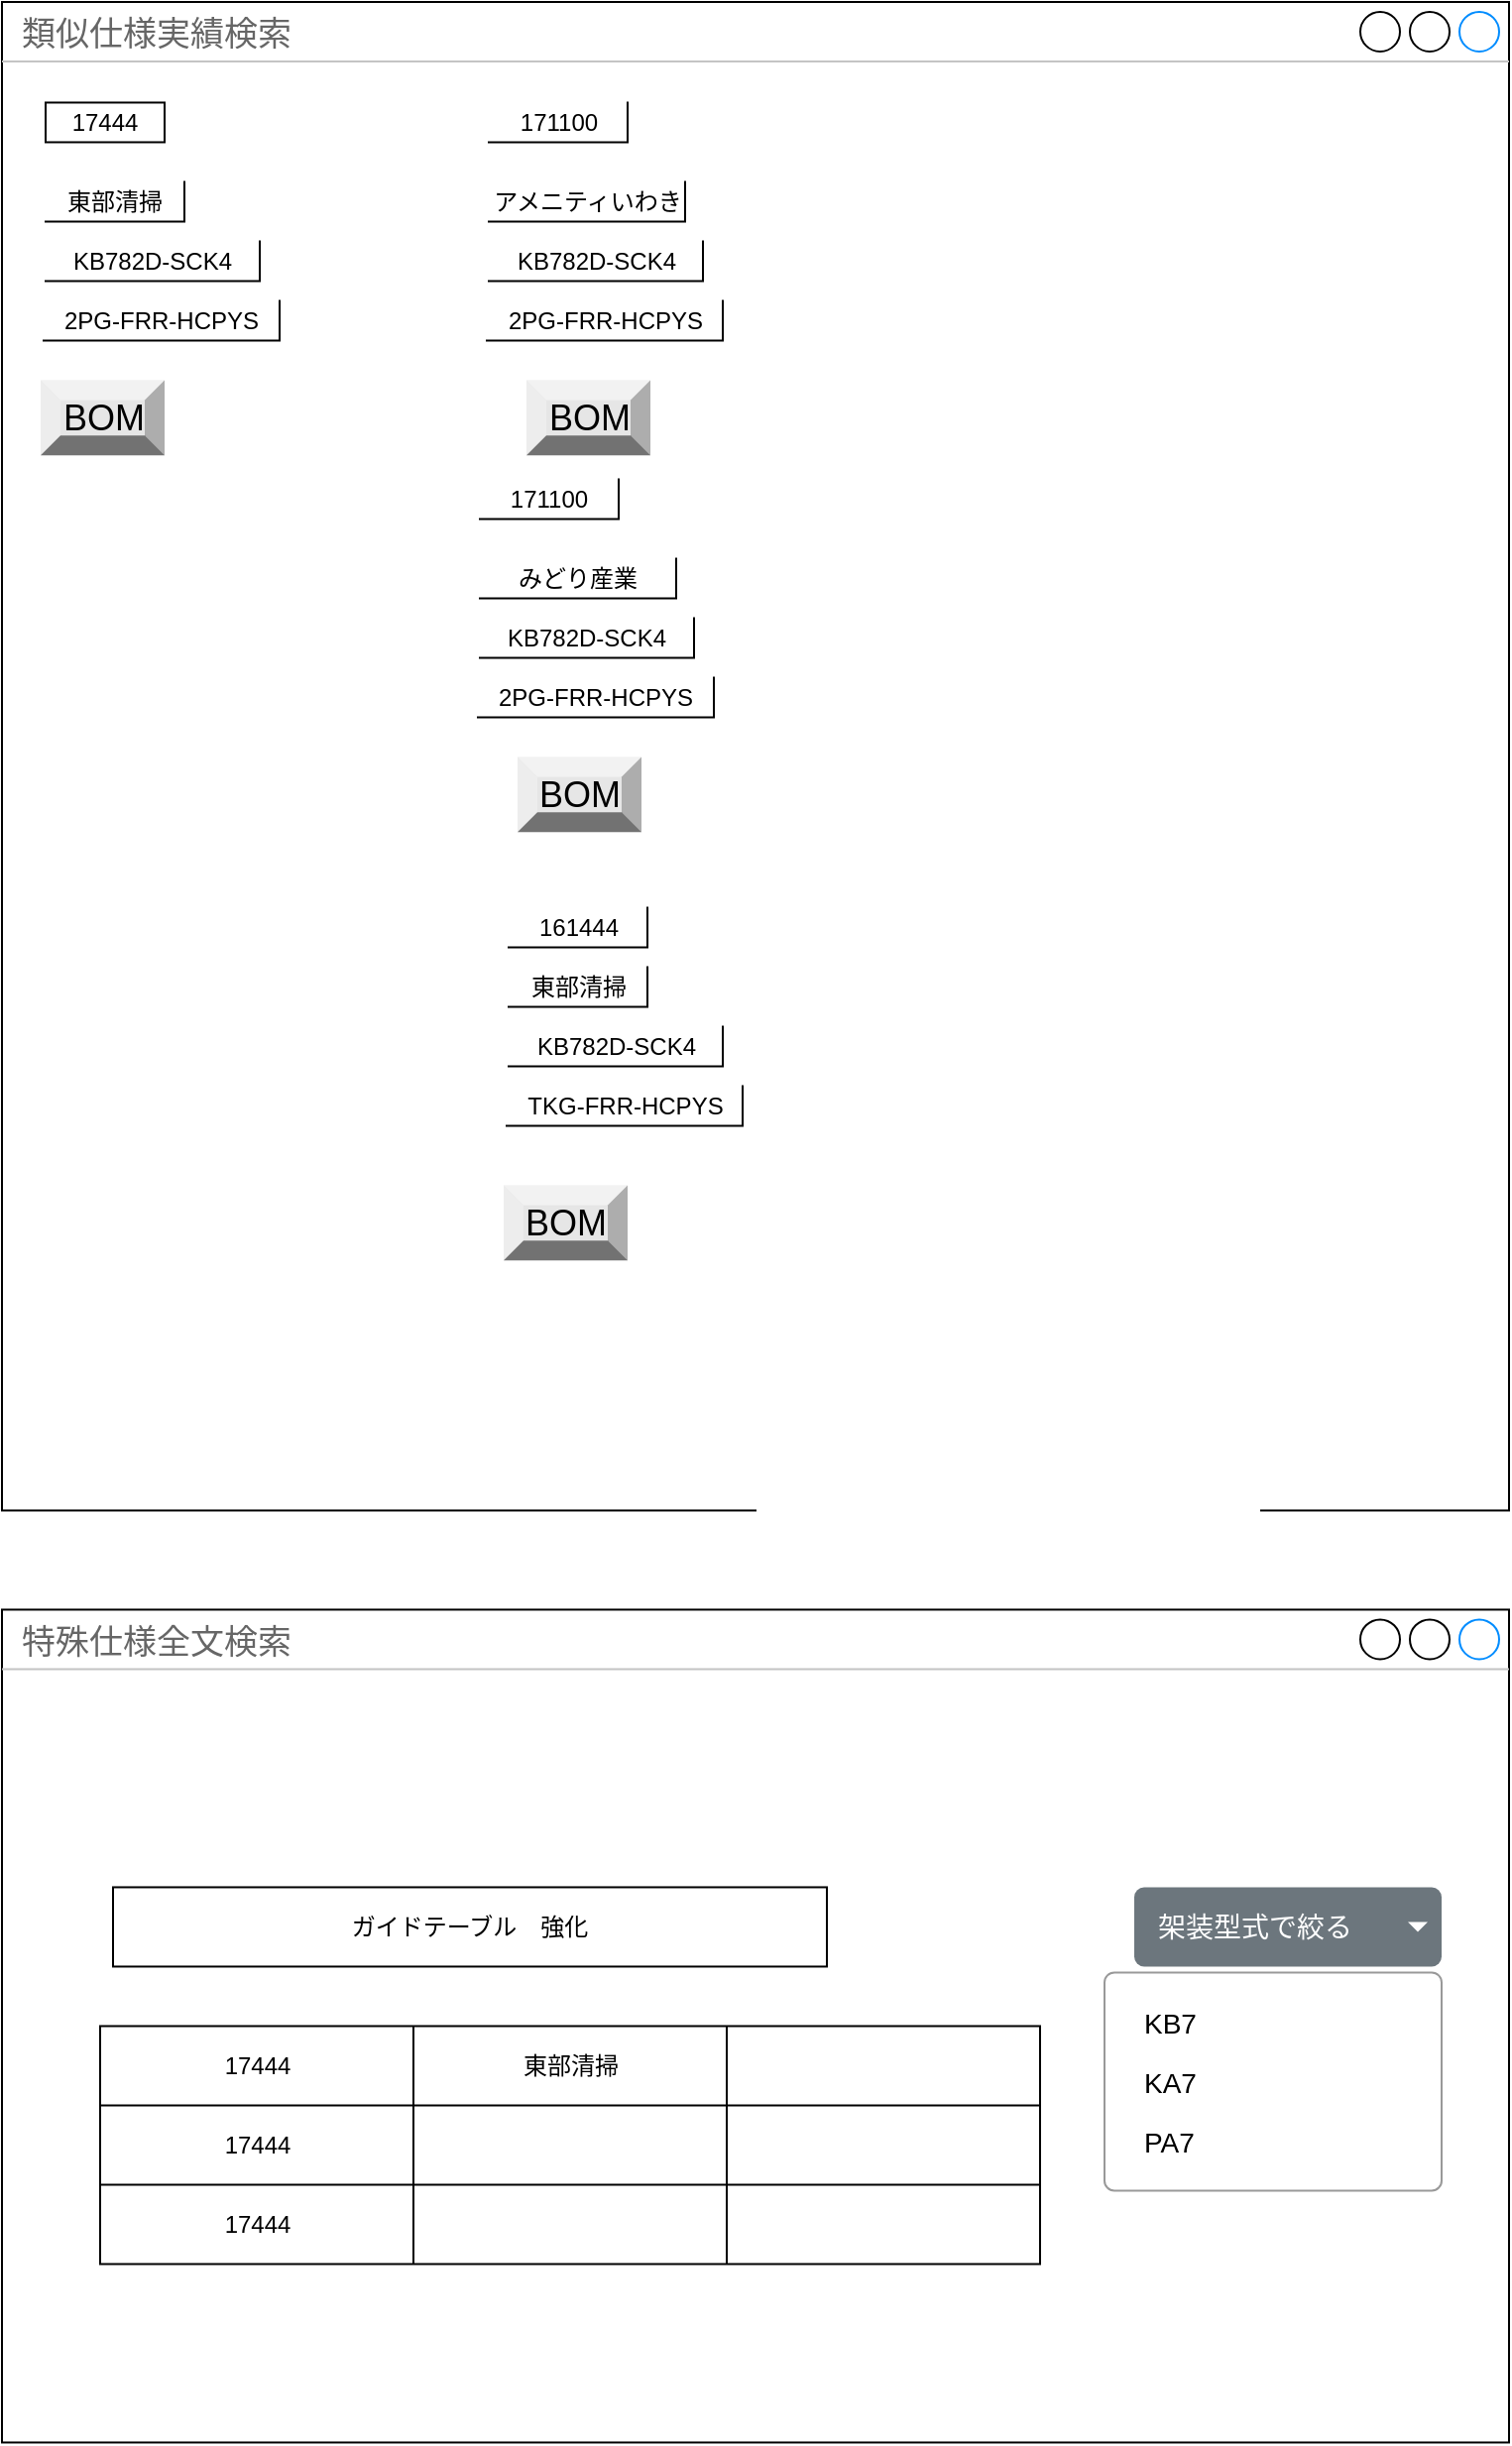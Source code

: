 <mxfile version="14.0.3" type="github"><diagram id="NV-vflUn53cEdfyDn-95" name="ページ1"><mxGraphModel dx="1422" dy="794" grid="1" gridSize="10" guides="1" tooltips="1" connect="1" arrows="1" fold="1" page="1" pageScale="1" pageWidth="827" pageHeight="1169" math="0" shadow="0"><root><mxCell id="0"/><mxCell id="1" parent="0"/><mxCell id="NZR8MpksIiamCii_o35Y-1" value="類似仕様実績検索" style="strokeWidth=1;shadow=0;dashed=0;align=center;html=1;shape=mxgraph.mockup.containers.window;align=left;verticalAlign=top;spacingLeft=8;strokeColor2=#008cff;strokeColor3=#c4c4c4;fontColor=#666666;mainText=;fontSize=17;labelBackgroundColor=none;" parent="1" vertex="1"><mxGeometry x="110" y="450" width="760" height="760.73" as="geometry"/></mxCell><mxCell id="NZR8MpksIiamCii_o35Y-2" value="17444" style="rounded=0;whiteSpace=wrap;html=1;" parent="1" vertex="1"><mxGeometry x="132" y="500.73" width="60" height="20" as="geometry"/></mxCell><mxCell id="NZR8MpksIiamCii_o35Y-3" value="東部清掃" style="shape=partialRectangle;whiteSpace=wrap;html=1;top=0;left=0;fillColor=none;" parent="1" vertex="1"><mxGeometry x="132" y="540.73" width="70" height="20" as="geometry"/></mxCell><mxCell id="NZR8MpksIiamCii_o35Y-4" value="KB782D-SCK4" style="shape=partialRectangle;whiteSpace=wrap;html=1;top=0;left=0;fillColor=none;" parent="1" vertex="1"><mxGeometry x="132" y="570.73" width="108" height="20" as="geometry"/></mxCell><mxCell id="NZR8MpksIiamCii_o35Y-5" value="2PG-FRR-HCPYS" style="shape=partialRectangle;whiteSpace=wrap;html=1;top=0;left=0;fillColor=none;" parent="1" vertex="1"><mxGeometry x="131" y="600.73" width="119" height="20" as="geometry"/></mxCell><mxCell id="NZR8MpksIiamCii_o35Y-6" value="アメニティいわき" style="shape=partialRectangle;whiteSpace=wrap;html=1;top=0;left=0;fillColor=none;" parent="1" vertex="1"><mxGeometry x="355.5" y="540.73" width="99" height="20" as="geometry"/></mxCell><mxCell id="NZR8MpksIiamCii_o35Y-7" value="KB782D-SCK4" style="shape=partialRectangle;whiteSpace=wrap;html=1;top=0;left=0;fillColor=none;" parent="1" vertex="1"><mxGeometry x="355.5" y="570.73" width="108" height="20" as="geometry"/></mxCell><mxCell id="NZR8MpksIiamCii_o35Y-8" value="2PG-FRR-HCPYS" style="shape=partialRectangle;whiteSpace=wrap;html=1;top=0;left=0;fillColor=none;" parent="1" vertex="1"><mxGeometry x="354.5" y="600.73" width="119" height="20" as="geometry"/></mxCell><mxCell id="NZR8MpksIiamCii_o35Y-9" value="東部清掃" style="shape=partialRectangle;whiteSpace=wrap;html=1;top=0;left=0;fillColor=none;" parent="1" vertex="1"><mxGeometry x="365.5" y="936.73" width="70" height="20" as="geometry"/></mxCell><mxCell id="NZR8MpksIiamCii_o35Y-10" value="KB782D-SCK4" style="shape=partialRectangle;whiteSpace=wrap;html=1;top=0;left=0;fillColor=none;" parent="1" vertex="1"><mxGeometry x="365.5" y="966.73" width="108" height="20" as="geometry"/></mxCell><mxCell id="NZR8MpksIiamCii_o35Y-11" value="TKG-FRR-HCPYS" style="shape=partialRectangle;whiteSpace=wrap;html=1;top=0;left=0;fillColor=none;" parent="1" vertex="1"><mxGeometry x="364.5" y="996.73" width="119" height="20" as="geometry"/></mxCell><mxCell id="NZR8MpksIiamCii_o35Y-12" value="161444" style="shape=partialRectangle;whiteSpace=wrap;html=1;top=0;left=0;fillColor=none;" parent="1" vertex="1"><mxGeometry x="365.5" y="906.73" width="70" height="20" as="geometry"/></mxCell><mxCell id="NZR8MpksIiamCii_o35Y-13" value="171100" style="shape=partialRectangle;whiteSpace=wrap;html=1;top=0;left=0;fillColor=none;" parent="1" vertex="1"><mxGeometry x="355.5" y="500.73" width="70" height="20" as="geometry"/></mxCell><mxCell id="NZR8MpksIiamCii_o35Y-14" value="&lt;font style=&quot;font-size: 18px&quot;&gt;BOM&lt;br&gt;&lt;/font&gt;" style="labelPosition=center;verticalLabelPosition=middle;align=center;html=1;shape=mxgraph.basic.shaded_button;dx=10;fillColor=#E6E6E6;strokeColor=none;" parent="1" vertex="1"><mxGeometry x="129.5" y="640.73" width="62.5" height="37.88" as="geometry"/></mxCell><mxCell id="NZR8MpksIiamCii_o35Y-15" value="&lt;font style=&quot;font-size: 18px&quot;&gt;BOM&lt;br&gt;&lt;/font&gt;" style="labelPosition=center;verticalLabelPosition=middle;align=center;html=1;shape=mxgraph.basic.shaded_button;dx=10;fillColor=#E6E6E6;strokeColor=none;" parent="1" vertex="1"><mxGeometry x="363" y="1046.73" width="62.5" height="37.88" as="geometry"/></mxCell><mxCell id="NZR8MpksIiamCii_o35Y-16" value="&lt;font style=&quot;font-size: 18px&quot;&gt;BOM&lt;br&gt;&lt;/font&gt;" style="labelPosition=center;verticalLabelPosition=middle;align=center;html=1;shape=mxgraph.basic.shaded_button;dx=10;fillColor=#E6E6E6;strokeColor=none;" parent="1" vertex="1"><mxGeometry x="374.5" y="640.73" width="62.5" height="37.88" as="geometry"/></mxCell><mxCell id="NZR8MpksIiamCii_o35Y-17" value="みどり産業" style="shape=partialRectangle;whiteSpace=wrap;html=1;top=0;left=0;fillColor=none;" parent="1" vertex="1"><mxGeometry x="351" y="730.73" width="99" height="20" as="geometry"/></mxCell><mxCell id="NZR8MpksIiamCii_o35Y-18" value="KB782D-SCK4" style="shape=partialRectangle;whiteSpace=wrap;html=1;top=0;left=0;fillColor=none;" parent="1" vertex="1"><mxGeometry x="351" y="760.73" width="108" height="20" as="geometry"/></mxCell><mxCell id="NZR8MpksIiamCii_o35Y-19" value="2PG-FRR-HCPYS" style="shape=partialRectangle;whiteSpace=wrap;html=1;top=0;left=0;fillColor=none;" parent="1" vertex="1"><mxGeometry x="350" y="790.73" width="119" height="20" as="geometry"/></mxCell><mxCell id="NZR8MpksIiamCii_o35Y-20" value="171100" style="shape=partialRectangle;whiteSpace=wrap;html=1;top=0;left=0;fillColor=none;" parent="1" vertex="1"><mxGeometry x="351" y="690.73" width="70" height="20" as="geometry"/></mxCell><mxCell id="NZR8MpksIiamCii_o35Y-21" value="&lt;font style=&quot;font-size: 18px&quot;&gt;BOM&lt;br&gt;&lt;/font&gt;" style="labelPosition=center;verticalLabelPosition=middle;align=center;html=1;shape=mxgraph.basic.shaded_button;dx=10;fillColor=#E6E6E6;strokeColor=none;" parent="1" vertex="1"><mxGeometry x="370" y="830.73" width="62.5" height="37.88" as="geometry"/></mxCell><mxCell id="NZR8MpksIiamCii_o35Y-22" value="特殊仕様全文検索" style="strokeWidth=1;shadow=0;dashed=0;align=center;html=1;shape=mxgraph.mockup.containers.window;align=left;verticalAlign=top;spacingLeft=8;strokeColor2=#008cff;strokeColor3=#c4c4c4;fontColor=#666666;mainText=;fontSize=17;labelBackgroundColor=none;" parent="1" vertex="1"><mxGeometry x="110" y="1260.73" width="760" height="420" as="geometry"/></mxCell><mxCell id="NZR8MpksIiamCii_o35Y-23" value="ガイドテーブル　強化" style="rounded=0;whiteSpace=wrap;html=1;" parent="1" vertex="1"><mxGeometry x="166" y="1400.73" width="360" height="40" as="geometry"/></mxCell><mxCell id="NZR8MpksIiamCii_o35Y-24" value="架装型式で絞る" style="html=1;shadow=0;dashed=0;shape=mxgraph.bootstrap.rrect;rSize=5;strokeColor=none;strokeWidth=1;fillColor=#6C767D;fontColor=#ffffff;whiteSpace=wrap;align=left;verticalAlign=middle;fontStyle=0;fontSize=14;spacingLeft=10;" parent="1" vertex="1"><mxGeometry x="681" y="1400.73" width="155" height="40" as="geometry"/></mxCell><mxCell id="NZR8MpksIiamCii_o35Y-25" value="" style="shape=triangle;direction=south;fillColor=#ffffff;strokeColor=none;perimeter=none;" parent="NZR8MpksIiamCii_o35Y-24" vertex="1"><mxGeometry x="1" y="0.5" width="10" height="5" relative="1" as="geometry"><mxPoint x="-17" y="-2.5" as="offset"/></mxGeometry></mxCell><mxCell id="NZR8MpksIiamCii_o35Y-26" value="" style="html=1;shadow=0;dashed=0;shape=mxgraph.bootstrap.rrect;rSize=5;fillColor=#ffffff;strokeColor=#999999;" parent="1" vertex="1"><mxGeometry x="666" y="1443.73" width="170" height="110" as="geometry"/></mxCell><mxCell id="NZR8MpksIiamCii_o35Y-27" value="KB7" style="fillColor=none;strokeColor=none;align=left;spacing=20;fontSize=14;" parent="NZR8MpksIiamCii_o35Y-26" vertex="1"><mxGeometry width="170" height="30" relative="1" as="geometry"><mxPoint y="10" as="offset"/></mxGeometry></mxCell><mxCell id="NZR8MpksIiamCii_o35Y-28" value="KA7" style="fillColor=none;strokeColor=none;align=left;spacing=20;fontSize=14;" parent="NZR8MpksIiamCii_o35Y-26" vertex="1"><mxGeometry width="170" height="30" relative="1" as="geometry"><mxPoint y="40" as="offset"/></mxGeometry></mxCell><mxCell id="NZR8MpksIiamCii_o35Y-29" value="PA7" style="fillColor=none;strokeColor=none;align=left;spacing=20;fontSize=14;" parent="NZR8MpksIiamCii_o35Y-26" vertex="1"><mxGeometry width="170" height="30" relative="1" as="geometry"><mxPoint y="70" as="offset"/></mxGeometry></mxCell><mxCell id="NZR8MpksIiamCii_o35Y-30" value="" style="shape=table;html=1;whiteSpace=wrap;startSize=0;container=1;collapsible=0;childLayout=tableLayout;" parent="1" vertex="1"><mxGeometry x="159.5" y="1470.73" width="474" height="120" as="geometry"/></mxCell><mxCell id="NZR8MpksIiamCii_o35Y-31" value="" style="shape=partialRectangle;html=1;whiteSpace=wrap;collapsible=0;dropTarget=0;pointerEvents=0;fillColor=none;top=0;left=0;bottom=0;right=0;points=[[0,0.5],[1,0.5]];portConstraint=eastwest;" parent="NZR8MpksIiamCii_o35Y-30" vertex="1"><mxGeometry width="474" height="40" as="geometry"/></mxCell><mxCell id="NZR8MpksIiamCii_o35Y-32" value="&lt;div&gt;17444&lt;/div&gt;" style="shape=partialRectangle;html=1;whiteSpace=wrap;connectable=0;fillColor=none;top=0;left=0;bottom=0;right=0;overflow=hidden;" parent="NZR8MpksIiamCii_o35Y-31" vertex="1"><mxGeometry width="158" height="40" as="geometry"/></mxCell><mxCell id="NZR8MpksIiamCii_o35Y-33" value="東部清掃" style="shape=partialRectangle;html=1;whiteSpace=wrap;connectable=0;fillColor=none;top=0;left=0;bottom=0;right=0;overflow=hidden;" parent="NZR8MpksIiamCii_o35Y-31" vertex="1"><mxGeometry x="158" width="158" height="40" as="geometry"/></mxCell><mxCell id="NZR8MpksIiamCii_o35Y-34" value="" style="shape=partialRectangle;html=1;whiteSpace=wrap;connectable=0;fillColor=none;top=0;left=0;bottom=0;right=0;overflow=hidden;" parent="NZR8MpksIiamCii_o35Y-31" vertex="1"><mxGeometry x="316" width="158" height="40" as="geometry"/></mxCell><mxCell id="NZR8MpksIiamCii_o35Y-35" value="" style="shape=partialRectangle;html=1;whiteSpace=wrap;collapsible=0;dropTarget=0;pointerEvents=0;fillColor=none;top=0;left=0;bottom=0;right=0;points=[[0,0.5],[1,0.5]];portConstraint=eastwest;" parent="NZR8MpksIiamCii_o35Y-30" vertex="1"><mxGeometry y="40" width="474" height="40" as="geometry"/></mxCell><mxCell id="NZR8MpksIiamCii_o35Y-36" value="&lt;div&gt;17444&lt;/div&gt;" style="shape=partialRectangle;html=1;whiteSpace=wrap;connectable=0;fillColor=none;top=0;left=0;bottom=0;right=0;overflow=hidden;" parent="NZR8MpksIiamCii_o35Y-35" vertex="1"><mxGeometry width="158" height="40" as="geometry"/></mxCell><mxCell id="NZR8MpksIiamCii_o35Y-37" value="" style="shape=partialRectangle;html=1;whiteSpace=wrap;connectable=0;fillColor=none;top=0;left=0;bottom=0;right=0;overflow=hidden;" parent="NZR8MpksIiamCii_o35Y-35" vertex="1"><mxGeometry x="158" width="158" height="40" as="geometry"/></mxCell><mxCell id="NZR8MpksIiamCii_o35Y-38" value="" style="shape=partialRectangle;html=1;whiteSpace=wrap;connectable=0;fillColor=none;top=0;left=0;bottom=0;right=0;overflow=hidden;" parent="NZR8MpksIiamCii_o35Y-35" vertex="1"><mxGeometry x="316" width="158" height="40" as="geometry"/></mxCell><mxCell id="NZR8MpksIiamCii_o35Y-39" value="" style="shape=partialRectangle;html=1;whiteSpace=wrap;collapsible=0;dropTarget=0;pointerEvents=0;fillColor=none;top=0;left=0;bottom=0;right=0;points=[[0,0.5],[1,0.5]];portConstraint=eastwest;" parent="NZR8MpksIiamCii_o35Y-30" vertex="1"><mxGeometry y="80" width="474" height="40" as="geometry"/></mxCell><mxCell id="NZR8MpksIiamCii_o35Y-40" value="&lt;div&gt;17444&lt;/div&gt;" style="shape=partialRectangle;html=1;whiteSpace=wrap;connectable=0;fillColor=none;top=0;left=0;bottom=0;right=0;overflow=hidden;" parent="NZR8MpksIiamCii_o35Y-39" vertex="1"><mxGeometry width="158" height="40" as="geometry"/></mxCell><mxCell id="NZR8MpksIiamCii_o35Y-41" value="" style="shape=partialRectangle;html=1;whiteSpace=wrap;connectable=0;fillColor=none;top=0;left=0;bottom=0;right=0;overflow=hidden;" parent="NZR8MpksIiamCii_o35Y-39" vertex="1"><mxGeometry x="158" width="158" height="40" as="geometry"/></mxCell><mxCell id="NZR8MpksIiamCii_o35Y-42" value="" style="shape=partialRectangle;html=1;whiteSpace=wrap;connectable=0;fillColor=none;top=0;left=0;bottom=0;right=0;overflow=hidden;" parent="NZR8MpksIiamCii_o35Y-39" vertex="1"><mxGeometry x="316" width="158" height="40" as="geometry"/></mxCell></root></mxGraphModel></diagram></mxfile>